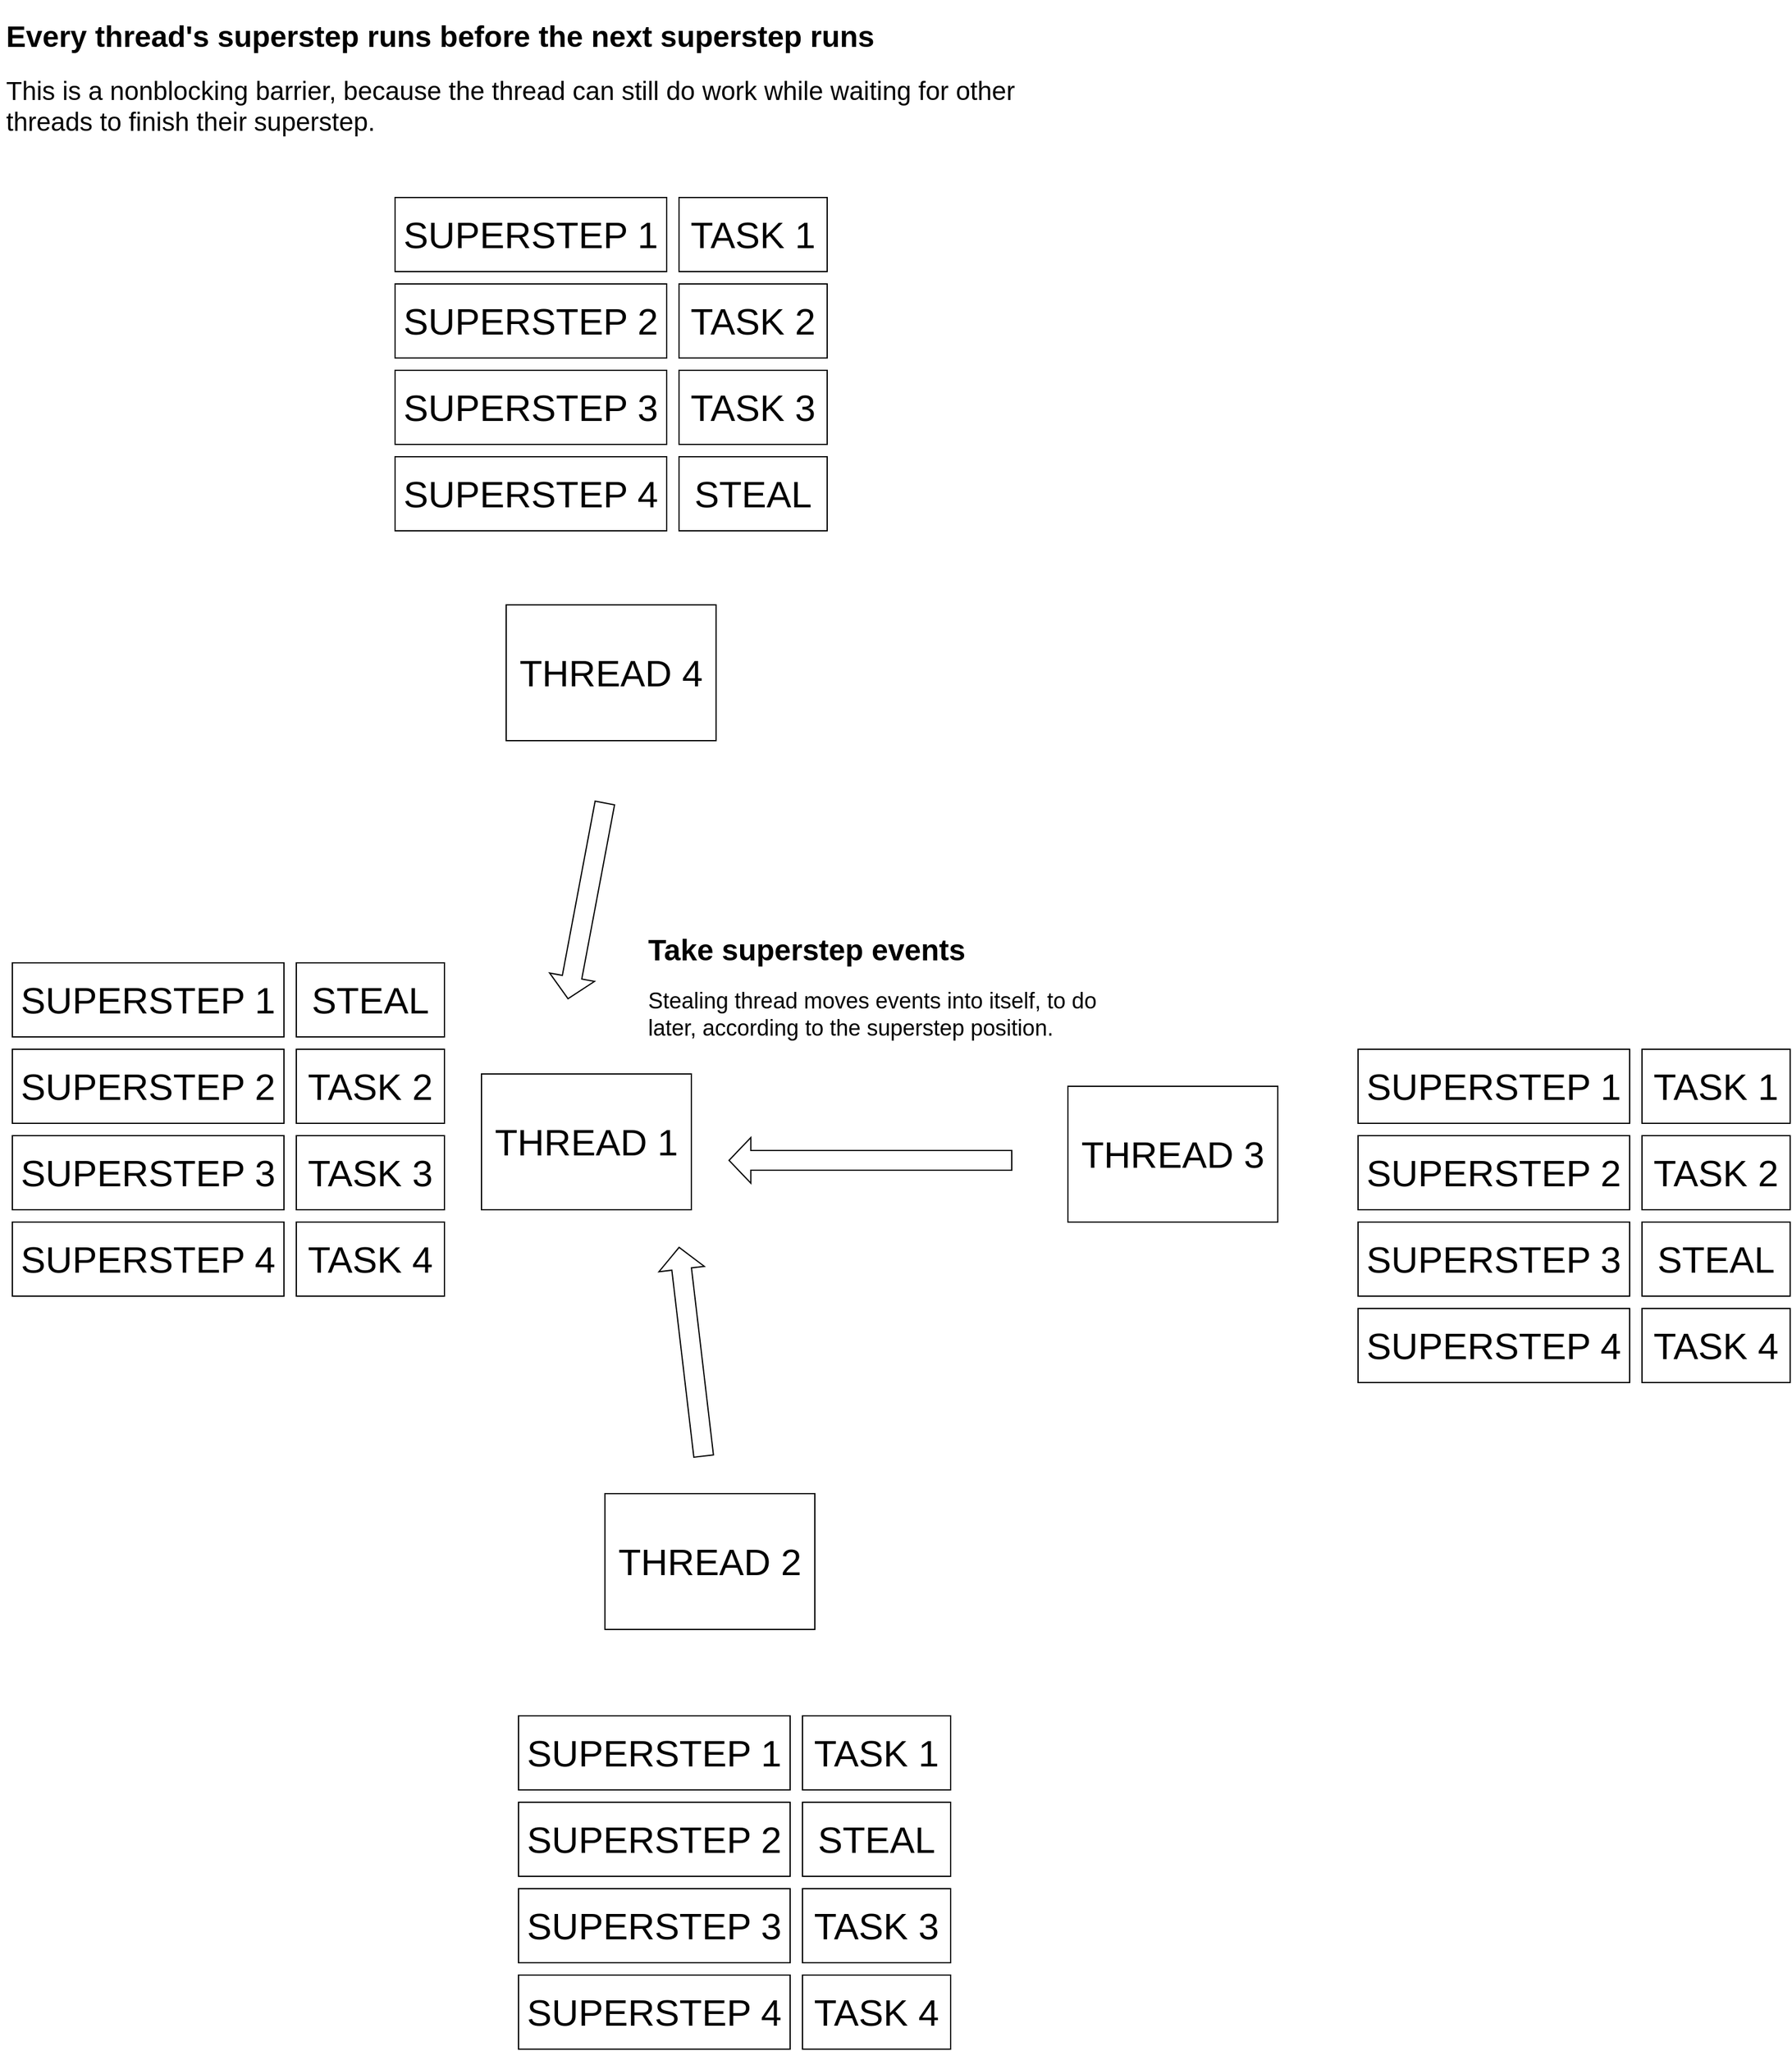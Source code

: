 <mxfile version="21.6.8" type="device">
  <diagram name="Page-1" id="lfNd_O36Ba1Q0beKgkFp">
    <mxGraphModel dx="1434" dy="2836" grid="1" gridSize="10" guides="1" tooltips="1" connect="1" arrows="1" fold="1" page="1" pageScale="1" pageWidth="2000" pageHeight="2000" math="0" shadow="0">
      <root>
        <mxCell id="0" />
        <mxCell id="1" parent="0" />
        <mxCell id="hrnvlZONvZFOwvji5j6H-1" value="&lt;font style=&quot;font-size: 30px;&quot;&gt;THREAD 1&lt;/font&gt;" style="rounded=0;whiteSpace=wrap;html=1;" vertex="1" parent="1">
          <mxGeometry x="440" y="270" width="170" height="110" as="geometry" />
        </mxCell>
        <mxCell id="hrnvlZONvZFOwvji5j6H-2" value="SUPERSTEP 1" style="rounded=0;whiteSpace=wrap;html=1;fontSize=30;" vertex="1" parent="1">
          <mxGeometry x="60" y="180" width="220" height="60" as="geometry" />
        </mxCell>
        <mxCell id="hrnvlZONvZFOwvji5j6H-3" value="STEAL" style="rounded=0;whiteSpace=wrap;html=1;fontSize=30;" vertex="1" parent="1">
          <mxGeometry x="290" y="180" width="120" height="60" as="geometry" />
        </mxCell>
        <mxCell id="hrnvlZONvZFOwvji5j6H-4" value="SUPERSTEP 2" style="rounded=0;whiteSpace=wrap;html=1;fontSize=30;" vertex="1" parent="1">
          <mxGeometry x="60" y="250" width="220" height="60" as="geometry" />
        </mxCell>
        <mxCell id="hrnvlZONvZFOwvji5j6H-5" value="TASK 2" style="rounded=0;whiteSpace=wrap;html=1;fontSize=30;" vertex="1" parent="1">
          <mxGeometry x="290" y="250" width="120" height="60" as="geometry" />
        </mxCell>
        <mxCell id="hrnvlZONvZFOwvji5j6H-6" value="SUPERSTEP 3" style="rounded=0;whiteSpace=wrap;html=1;fontSize=30;" vertex="1" parent="1">
          <mxGeometry x="60" y="320" width="220" height="60" as="geometry" />
        </mxCell>
        <mxCell id="hrnvlZONvZFOwvji5j6H-7" value="TASK 3" style="rounded=0;whiteSpace=wrap;html=1;fontSize=30;" vertex="1" parent="1">
          <mxGeometry x="290" y="320" width="120" height="60" as="geometry" />
        </mxCell>
        <mxCell id="hrnvlZONvZFOwvji5j6H-8" value="SUPERSTEP 4" style="rounded=0;whiteSpace=wrap;html=1;fontSize=30;" vertex="1" parent="1">
          <mxGeometry x="60" y="390" width="220" height="60" as="geometry" />
        </mxCell>
        <mxCell id="hrnvlZONvZFOwvji5j6H-9" value="TASK 4" style="rounded=0;whiteSpace=wrap;html=1;fontSize=30;" vertex="1" parent="1">
          <mxGeometry x="290" y="390" width="120" height="60" as="geometry" />
        </mxCell>
        <mxCell id="hrnvlZONvZFOwvji5j6H-11" value="" style="shape=flexArrow;endArrow=classic;html=1;rounded=0;width=16;endSize=5.56;" edge="1" parent="1">
          <mxGeometry width="50" height="50" relative="1" as="geometry">
            <mxPoint x="620" y="580" as="sourcePoint" />
            <mxPoint x="599.999" y="410" as="targetPoint" />
          </mxGeometry>
        </mxCell>
        <mxCell id="hrnvlZONvZFOwvji5j6H-12" value="" style="shape=flexArrow;endArrow=classic;html=1;rounded=0;width=16;endSize=5.56;" edge="1" parent="1">
          <mxGeometry width="50" height="50" relative="1" as="geometry">
            <mxPoint x="870" y="340" as="sourcePoint" />
            <mxPoint x="640" y="340" as="targetPoint" />
          </mxGeometry>
        </mxCell>
        <mxCell id="hrnvlZONvZFOwvji5j6H-13" value="" style="shape=flexArrow;endArrow=classic;html=1;rounded=0;width=16;endSize=5.56;" edge="1" parent="1">
          <mxGeometry width="50" height="50" relative="1" as="geometry">
            <mxPoint x="540" y="50" as="sourcePoint" />
            <mxPoint x="510" y="209.5" as="targetPoint" />
          </mxGeometry>
        </mxCell>
        <mxCell id="hrnvlZONvZFOwvji5j6H-14" value="SUPERSTEP 1" style="rounded=0;whiteSpace=wrap;html=1;fontSize=30;" vertex="1" parent="1">
          <mxGeometry x="470" y="790" width="220" height="60" as="geometry" />
        </mxCell>
        <mxCell id="hrnvlZONvZFOwvji5j6H-15" value="TASK 1" style="rounded=0;whiteSpace=wrap;html=1;fontSize=30;" vertex="1" parent="1">
          <mxGeometry x="700" y="790" width="120" height="60" as="geometry" />
        </mxCell>
        <mxCell id="hrnvlZONvZFOwvji5j6H-16" value="SUPERSTEP 2" style="rounded=0;whiteSpace=wrap;html=1;fontSize=30;" vertex="1" parent="1">
          <mxGeometry x="470" y="860" width="220" height="60" as="geometry" />
        </mxCell>
        <mxCell id="hrnvlZONvZFOwvji5j6H-17" value="STEAL" style="rounded=0;whiteSpace=wrap;html=1;fontSize=30;" vertex="1" parent="1">
          <mxGeometry x="700" y="860" width="120" height="60" as="geometry" />
        </mxCell>
        <mxCell id="hrnvlZONvZFOwvji5j6H-18" value="SUPERSTEP 3" style="rounded=0;whiteSpace=wrap;html=1;fontSize=30;" vertex="1" parent="1">
          <mxGeometry x="470" y="930" width="220" height="60" as="geometry" />
        </mxCell>
        <mxCell id="hrnvlZONvZFOwvji5j6H-19" value="TASK 3" style="rounded=0;whiteSpace=wrap;html=1;fontSize=30;" vertex="1" parent="1">
          <mxGeometry x="700" y="930" width="120" height="60" as="geometry" />
        </mxCell>
        <mxCell id="hrnvlZONvZFOwvji5j6H-20" value="SUPERSTEP 4" style="rounded=0;whiteSpace=wrap;html=1;fontSize=30;" vertex="1" parent="1">
          <mxGeometry x="470" y="1000" width="220" height="60" as="geometry" />
        </mxCell>
        <mxCell id="hrnvlZONvZFOwvji5j6H-21" value="TASK 4" style="rounded=0;whiteSpace=wrap;html=1;fontSize=30;" vertex="1" parent="1">
          <mxGeometry x="700" y="1000" width="120" height="60" as="geometry" />
        </mxCell>
        <mxCell id="hrnvlZONvZFOwvji5j6H-22" value="SUPERSTEP 1" style="rounded=0;whiteSpace=wrap;html=1;fontSize=30;" vertex="1" parent="1">
          <mxGeometry x="1150" y="250" width="220" height="60" as="geometry" />
        </mxCell>
        <mxCell id="hrnvlZONvZFOwvji5j6H-23" value="TASK 1" style="rounded=0;whiteSpace=wrap;html=1;fontSize=30;" vertex="1" parent="1">
          <mxGeometry x="1380" y="250" width="120" height="60" as="geometry" />
        </mxCell>
        <mxCell id="hrnvlZONvZFOwvji5j6H-24" value="SUPERSTEP 2" style="rounded=0;whiteSpace=wrap;html=1;fontSize=30;" vertex="1" parent="1">
          <mxGeometry x="1150" y="320" width="220" height="60" as="geometry" />
        </mxCell>
        <mxCell id="hrnvlZONvZFOwvji5j6H-25" value="TASK 2" style="rounded=0;whiteSpace=wrap;html=1;fontSize=30;" vertex="1" parent="1">
          <mxGeometry x="1380" y="320" width="120" height="60" as="geometry" />
        </mxCell>
        <mxCell id="hrnvlZONvZFOwvji5j6H-26" value="SUPERSTEP 3" style="rounded=0;whiteSpace=wrap;html=1;fontSize=30;" vertex="1" parent="1">
          <mxGeometry x="1150" y="390" width="220" height="60" as="geometry" />
        </mxCell>
        <mxCell id="hrnvlZONvZFOwvji5j6H-27" value="STEAL" style="rounded=0;whiteSpace=wrap;html=1;fontSize=30;" vertex="1" parent="1">
          <mxGeometry x="1380" y="390" width="120" height="60" as="geometry" />
        </mxCell>
        <mxCell id="hrnvlZONvZFOwvji5j6H-28" value="SUPERSTEP 4" style="rounded=0;whiteSpace=wrap;html=1;fontSize=30;" vertex="1" parent="1">
          <mxGeometry x="1150" y="460" width="220" height="60" as="geometry" />
        </mxCell>
        <mxCell id="hrnvlZONvZFOwvji5j6H-29" value="TASK 4" style="rounded=0;whiteSpace=wrap;html=1;fontSize=30;" vertex="1" parent="1">
          <mxGeometry x="1380" y="460" width="120" height="60" as="geometry" />
        </mxCell>
        <mxCell id="hrnvlZONvZFOwvji5j6H-30" value="&lt;font style=&quot;font-size: 30px;&quot;&gt;THREAD 2&lt;/font&gt;" style="rounded=0;whiteSpace=wrap;html=1;" vertex="1" parent="1">
          <mxGeometry x="540" y="610" width="170" height="110" as="geometry" />
        </mxCell>
        <mxCell id="hrnvlZONvZFOwvji5j6H-31" value="&lt;font style=&quot;font-size: 30px;&quot;&gt;THREAD 3&lt;/font&gt;" style="rounded=0;whiteSpace=wrap;html=1;" vertex="1" parent="1">
          <mxGeometry x="915" y="280" width="170" height="110" as="geometry" />
        </mxCell>
        <mxCell id="hrnvlZONvZFOwvji5j6H-32" value="&lt;font style=&quot;font-size: 30px;&quot;&gt;THREAD 4&lt;/font&gt;" style="rounded=0;whiteSpace=wrap;html=1;" vertex="1" parent="1">
          <mxGeometry x="460" y="-110" width="170" height="110" as="geometry" />
        </mxCell>
        <mxCell id="hrnvlZONvZFOwvji5j6H-33" value="SUPERSTEP 1" style="rounded=0;whiteSpace=wrap;html=1;fontSize=30;" vertex="1" parent="1">
          <mxGeometry x="370" y="-440" width="220" height="60" as="geometry" />
        </mxCell>
        <mxCell id="hrnvlZONvZFOwvji5j6H-34" value="TASK 1" style="rounded=0;whiteSpace=wrap;html=1;fontSize=30;" vertex="1" parent="1">
          <mxGeometry x="600" y="-440" width="120" height="60" as="geometry" />
        </mxCell>
        <mxCell id="hrnvlZONvZFOwvji5j6H-35" value="SUPERSTEP 2" style="rounded=0;whiteSpace=wrap;html=1;fontSize=30;" vertex="1" parent="1">
          <mxGeometry x="370" y="-370" width="220" height="60" as="geometry" />
        </mxCell>
        <mxCell id="hrnvlZONvZFOwvji5j6H-36" value="TASK 2" style="rounded=0;whiteSpace=wrap;html=1;fontSize=30;" vertex="1" parent="1">
          <mxGeometry x="600" y="-370" width="120" height="60" as="geometry" />
        </mxCell>
        <mxCell id="hrnvlZONvZFOwvji5j6H-37" value="SUPERSTEP 3" style="rounded=0;whiteSpace=wrap;html=1;fontSize=30;" vertex="1" parent="1">
          <mxGeometry x="370" y="-300" width="220" height="60" as="geometry" />
        </mxCell>
        <mxCell id="hrnvlZONvZFOwvji5j6H-38" value="TASK 3" style="rounded=0;whiteSpace=wrap;html=1;fontSize=30;" vertex="1" parent="1">
          <mxGeometry x="600" y="-300" width="120" height="60" as="geometry" />
        </mxCell>
        <mxCell id="hrnvlZONvZFOwvji5j6H-39" value="SUPERSTEP 4" style="rounded=0;whiteSpace=wrap;html=1;fontSize=30;" vertex="1" parent="1">
          <mxGeometry x="370" y="-230" width="220" height="60" as="geometry" />
        </mxCell>
        <mxCell id="hrnvlZONvZFOwvji5j6H-40" value="STEAL" style="rounded=0;whiteSpace=wrap;html=1;fontSize=30;" vertex="1" parent="1">
          <mxGeometry x="600" y="-230" width="120" height="60" as="geometry" />
        </mxCell>
        <mxCell id="hrnvlZONvZFOwvji5j6H-41" value="&lt;h1&gt;Take superstep events&lt;/h1&gt;&lt;p&gt;&lt;font style=&quot;font-size: 18px;&quot;&gt;Stealing thread moves events into itself, to do later, according to the superstep position.&lt;/font&gt;&lt;/p&gt;" style="text;html=1;strokeColor=none;fillColor=none;spacing=5;spacingTop=-20;whiteSpace=wrap;overflow=hidden;rounded=0;" vertex="1" parent="1">
          <mxGeometry x="570" y="150" width="380" height="120" as="geometry" />
        </mxCell>
        <mxCell id="hrnvlZONvZFOwvji5j6H-43" value="&lt;h1&gt;Every thread&#39;s superstep runs before the next superstep runs&lt;/h1&gt;&lt;p&gt;&lt;font style=&quot;font-size: 21px;&quot;&gt;This is a nonblocking barrier, because the thread can still do work while waiting for other threads to finish their superstep.&lt;/font&gt;&lt;/p&gt;" style="text;html=1;strokeColor=none;fillColor=none;spacing=5;spacingTop=-20;whiteSpace=wrap;overflow=hidden;rounded=0;" vertex="1" parent="1">
          <mxGeometry x="50" y="-590" width="850" height="120" as="geometry" />
        </mxCell>
      </root>
    </mxGraphModel>
  </diagram>
</mxfile>
